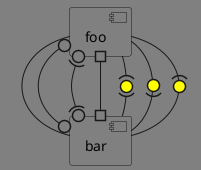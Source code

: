 {
  "sha1": "5xwo4iqtpyaplrzcb01mvr0igb3lfne",
  "insertion": {
    "when": "2024-05-30T20:48:20.830Z",
    "url": "https://github.com/plantuml/plantuml/pull/448",
    "user": "plantuml@gmail.com"
  }
}
@startuml

skinparam ArrowLollipopColor yellow
skinparam BackgroundColor grey
skinparam ComponentBackgroundColor grey
skinparam Shadowing false

[foo] -- [bar]
foo 0--0 bar
foo 0)--(0 bar
foo #--# bar
foo -(0)- bar
foo -0)- bar
foo -(0- bar

@enduml
